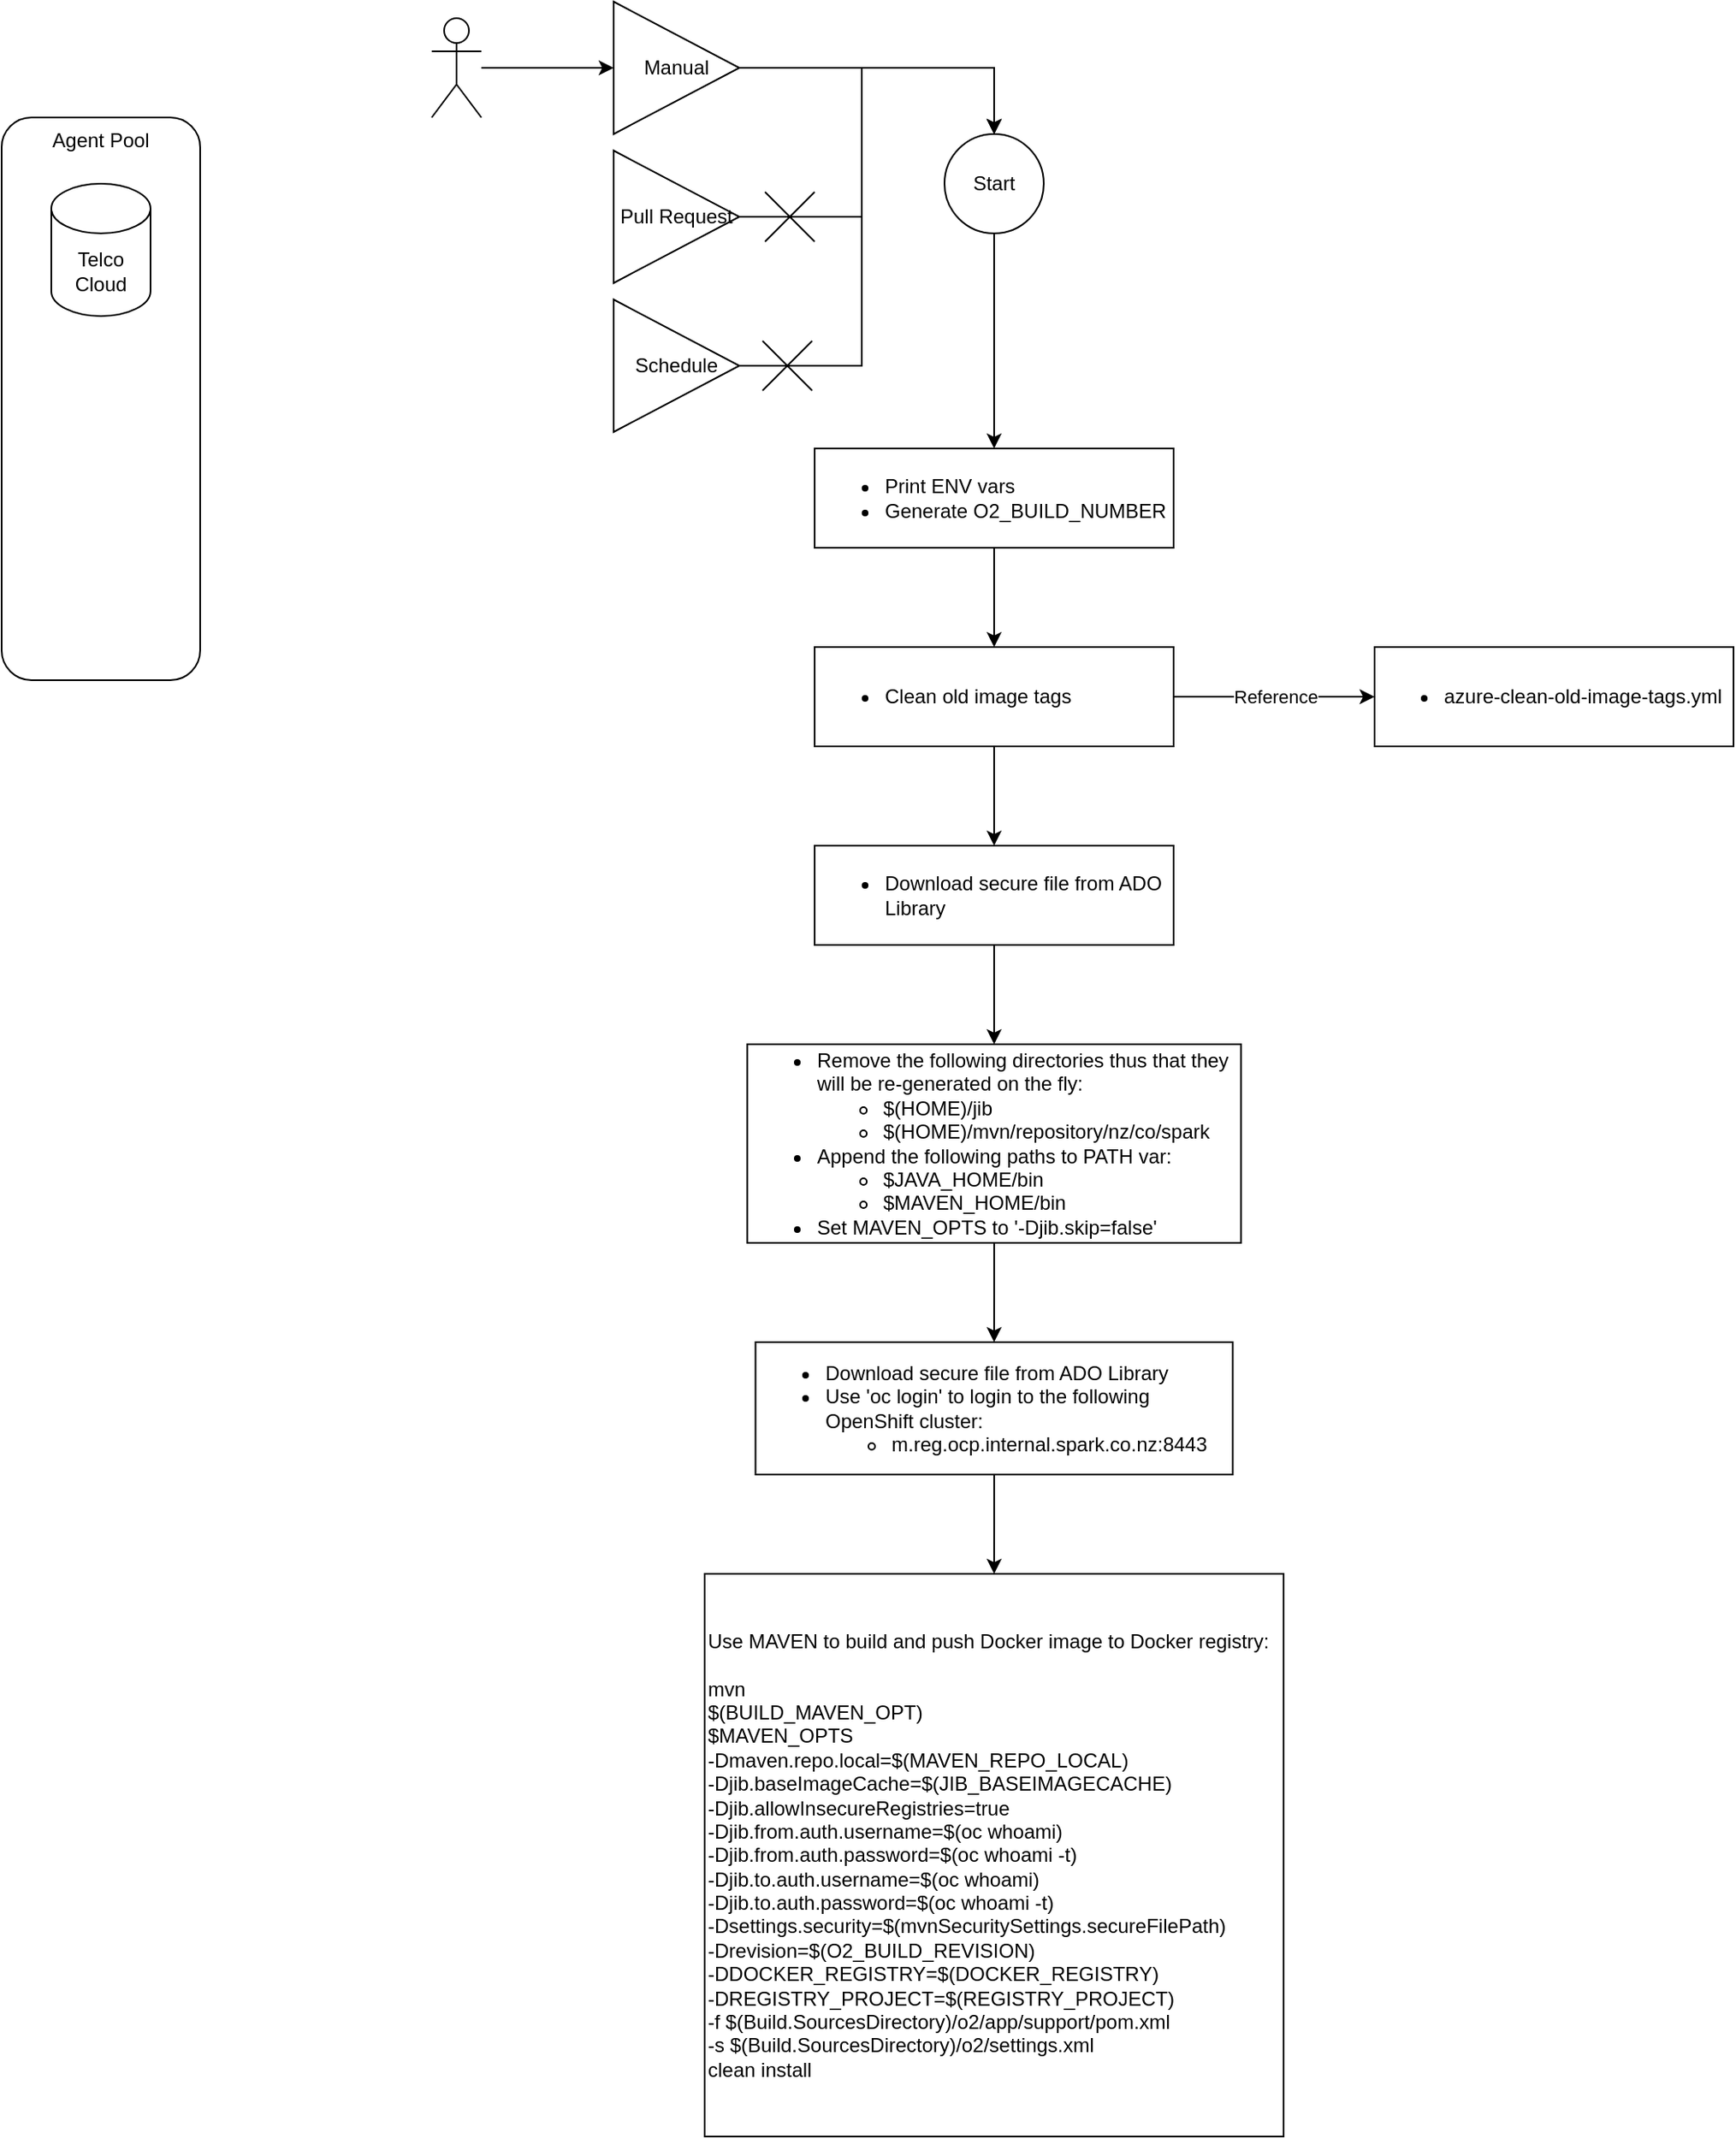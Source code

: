 <mxfile version="21.6.6" type="github">
  <diagram name="Page-1" id="vr03KfxtmkKFMguLnpdO">
    <mxGraphModel dx="684" dy="441" grid="1" gridSize="10" guides="1" tooltips="1" connect="1" arrows="1" fold="1" page="1" pageScale="1" pageWidth="827" pageHeight="1169" math="0" shadow="0">
      <root>
        <mxCell id="0" />
        <mxCell id="1" parent="0" />
        <mxCell id="I9Uy7T2hmdNrnqf8XXNY-4" value="Agent Pool" style="rounded=1;whiteSpace=wrap;html=1;align=center;verticalAlign=top;" vertex="1" parent="1">
          <mxGeometry x="70" y="70" width="120" height="340" as="geometry" />
        </mxCell>
        <mxCell id="I9Uy7T2hmdNrnqf8XXNY-2" value="Telco Cloud" style="shape=cylinder3;whiteSpace=wrap;html=1;boundedLbl=1;backgroundOutline=1;size=15;" vertex="1" parent="1">
          <mxGeometry x="100" y="110" width="60" height="80" as="geometry" />
        </mxCell>
        <mxCell id="I9Uy7T2hmdNrnqf8XXNY-13" style="edgeStyle=orthogonalEdgeStyle;rounded=0;orthogonalLoop=1;jettySize=auto;html=1;entryX=0.5;entryY=0;entryDx=0;entryDy=0;" edge="1" parent="1" source="I9Uy7T2hmdNrnqf8XXNY-5" target="I9Uy7T2hmdNrnqf8XXNY-11">
          <mxGeometry relative="1" as="geometry" />
        </mxCell>
        <mxCell id="I9Uy7T2hmdNrnqf8XXNY-5" value="Manual" style="triangle;whiteSpace=wrap;html=1;align=center;" vertex="1" parent="1">
          <mxGeometry x="440" width="76" height="80" as="geometry" />
        </mxCell>
        <mxCell id="I9Uy7T2hmdNrnqf8XXNY-18" style="edgeStyle=orthogonalEdgeStyle;rounded=0;orthogonalLoop=1;jettySize=auto;html=1;entryX=0.5;entryY=0;entryDx=0;entryDy=0;" edge="1" parent="1" source="I9Uy7T2hmdNrnqf8XXNY-8" target="I9Uy7T2hmdNrnqf8XXNY-11">
          <mxGeometry relative="1" as="geometry">
            <Array as="points">
              <mxPoint x="590" y="130" />
              <mxPoint x="590" y="40" />
              <mxPoint x="670" y="40" />
            </Array>
          </mxGeometry>
        </mxCell>
        <mxCell id="I9Uy7T2hmdNrnqf8XXNY-8" value="Pull Request" style="triangle;whiteSpace=wrap;html=1;align=center;" vertex="1" parent="1">
          <mxGeometry x="440" y="90" width="76" height="80" as="geometry" />
        </mxCell>
        <mxCell id="I9Uy7T2hmdNrnqf8XXNY-17" style="edgeStyle=orthogonalEdgeStyle;rounded=0;orthogonalLoop=1;jettySize=auto;html=1;" edge="1" parent="1" source="I9Uy7T2hmdNrnqf8XXNY-9">
          <mxGeometry relative="1" as="geometry">
            <mxPoint x="670" y="80" as="targetPoint" />
            <Array as="points">
              <mxPoint x="590" y="220" />
              <mxPoint x="590" y="40" />
              <mxPoint x="670" y="40" />
            </Array>
          </mxGeometry>
        </mxCell>
        <mxCell id="I9Uy7T2hmdNrnqf8XXNY-9" value="Schedule" style="triangle;whiteSpace=wrap;html=1;align=center;" vertex="1" parent="1">
          <mxGeometry x="440" y="180" width="76" height="80" as="geometry" />
        </mxCell>
        <mxCell id="I9Uy7T2hmdNrnqf8XXNY-27" style="edgeStyle=orthogonalEdgeStyle;rounded=0;orthogonalLoop=1;jettySize=auto;html=1;entryX=0.5;entryY=0;entryDx=0;entryDy=0;" edge="1" parent="1" source="I9Uy7T2hmdNrnqf8XXNY-10" target="I9Uy7T2hmdNrnqf8XXNY-26">
          <mxGeometry relative="1" as="geometry" />
        </mxCell>
        <mxCell id="I9Uy7T2hmdNrnqf8XXNY-10" value="&lt;ul&gt;&lt;li&gt;Print ENV vars&lt;/li&gt;&lt;li&gt;Generate O2_BUILD_NUMBER&lt;/li&gt;&lt;/ul&gt;" style="rounded=0;whiteSpace=wrap;html=1;align=left;labelBorderColor=none;" vertex="1" parent="1">
          <mxGeometry x="561.5" y="270" width="217" height="60" as="geometry" />
        </mxCell>
        <mxCell id="I9Uy7T2hmdNrnqf8XXNY-12" style="edgeStyle=orthogonalEdgeStyle;rounded=0;orthogonalLoop=1;jettySize=auto;html=1;entryX=0.5;entryY=0;entryDx=0;entryDy=0;" edge="1" parent="1" source="I9Uy7T2hmdNrnqf8XXNY-11" target="I9Uy7T2hmdNrnqf8XXNY-10">
          <mxGeometry relative="1" as="geometry" />
        </mxCell>
        <mxCell id="I9Uy7T2hmdNrnqf8XXNY-11" value="Start" style="ellipse;whiteSpace=wrap;html=1;aspect=fixed;" vertex="1" parent="1">
          <mxGeometry x="640" y="80" width="60" height="60" as="geometry" />
        </mxCell>
        <mxCell id="I9Uy7T2hmdNrnqf8XXNY-15" style="edgeStyle=orthogonalEdgeStyle;rounded=0;orthogonalLoop=1;jettySize=auto;html=1;entryX=0;entryY=0.5;entryDx=0;entryDy=0;" edge="1" parent="1" source="I9Uy7T2hmdNrnqf8XXNY-14" target="I9Uy7T2hmdNrnqf8XXNY-5">
          <mxGeometry relative="1" as="geometry" />
        </mxCell>
        <mxCell id="I9Uy7T2hmdNrnqf8XXNY-14" value="" style="shape=umlActor;verticalLabelPosition=bottom;verticalAlign=top;html=1;outlineConnect=0;" vertex="1" parent="1">
          <mxGeometry x="330" y="10" width="30" height="60" as="geometry" />
        </mxCell>
        <mxCell id="I9Uy7T2hmdNrnqf8XXNY-22" value="" style="group" vertex="1" connectable="0" parent="1">
          <mxGeometry x="531.5" y="115" width="30" height="30" as="geometry" />
        </mxCell>
        <mxCell id="I9Uy7T2hmdNrnqf8XXNY-20" value="" style="endArrow=none;html=1;rounded=0;" edge="1" parent="I9Uy7T2hmdNrnqf8XXNY-22">
          <mxGeometry width="50" height="50" relative="1" as="geometry">
            <mxPoint y="30" as="sourcePoint" />
            <mxPoint x="30" as="targetPoint" />
          </mxGeometry>
        </mxCell>
        <mxCell id="I9Uy7T2hmdNrnqf8XXNY-21" value="" style="endArrow=none;html=1;rounded=0;" edge="1" parent="I9Uy7T2hmdNrnqf8XXNY-22">
          <mxGeometry width="50" height="50" relative="1" as="geometry">
            <mxPoint x="30" y="30" as="sourcePoint" />
            <mxPoint as="targetPoint" />
          </mxGeometry>
        </mxCell>
        <mxCell id="I9Uy7T2hmdNrnqf8XXNY-23" value="" style="group" vertex="1" connectable="0" parent="1">
          <mxGeometry x="530" y="205" width="30" height="30" as="geometry" />
        </mxCell>
        <mxCell id="I9Uy7T2hmdNrnqf8XXNY-24" value="" style="endArrow=none;html=1;rounded=0;" edge="1" parent="I9Uy7T2hmdNrnqf8XXNY-23">
          <mxGeometry width="50" height="50" relative="1" as="geometry">
            <mxPoint y="30" as="sourcePoint" />
            <mxPoint x="30" as="targetPoint" />
          </mxGeometry>
        </mxCell>
        <mxCell id="I9Uy7T2hmdNrnqf8XXNY-25" value="" style="endArrow=none;html=1;rounded=0;" edge="1" parent="I9Uy7T2hmdNrnqf8XXNY-23">
          <mxGeometry width="50" height="50" relative="1" as="geometry">
            <mxPoint x="30" y="30" as="sourcePoint" />
            <mxPoint as="targetPoint" />
          </mxGeometry>
        </mxCell>
        <mxCell id="I9Uy7T2hmdNrnqf8XXNY-29" value="Reference" style="edgeStyle=orthogonalEdgeStyle;rounded=0;orthogonalLoop=1;jettySize=auto;html=1;entryX=0;entryY=0.5;entryDx=0;entryDy=0;" edge="1" parent="1" source="I9Uy7T2hmdNrnqf8XXNY-26" target="I9Uy7T2hmdNrnqf8XXNY-28">
          <mxGeometry relative="1" as="geometry" />
        </mxCell>
        <mxCell id="I9Uy7T2hmdNrnqf8XXNY-31" style="edgeStyle=orthogonalEdgeStyle;rounded=0;orthogonalLoop=1;jettySize=auto;html=1;entryX=0.5;entryY=0;entryDx=0;entryDy=0;" edge="1" parent="1" source="I9Uy7T2hmdNrnqf8XXNY-26" target="I9Uy7T2hmdNrnqf8XXNY-30">
          <mxGeometry relative="1" as="geometry" />
        </mxCell>
        <mxCell id="I9Uy7T2hmdNrnqf8XXNY-26" value="&lt;ul&gt;&lt;li&gt;Clean old image tags&lt;/li&gt;&lt;/ul&gt;" style="rounded=0;whiteSpace=wrap;html=1;align=left;labelBorderColor=none;" vertex="1" parent="1">
          <mxGeometry x="561.5" y="390" width="217" height="60" as="geometry" />
        </mxCell>
        <mxCell id="I9Uy7T2hmdNrnqf8XXNY-28" value="&lt;ul&gt;&lt;li&gt;azure-clean-old-image-tags.yml&lt;/li&gt;&lt;/ul&gt;" style="rounded=0;whiteSpace=wrap;html=1;align=left;labelBorderColor=none;" vertex="1" parent="1">
          <mxGeometry x="900" y="390" width="217" height="60" as="geometry" />
        </mxCell>
        <mxCell id="I9Uy7T2hmdNrnqf8XXNY-35" style="edgeStyle=orthogonalEdgeStyle;rounded=0;orthogonalLoop=1;jettySize=auto;html=1;entryX=0.5;entryY=0;entryDx=0;entryDy=0;" edge="1" parent="1" source="I9Uy7T2hmdNrnqf8XXNY-30" target="I9Uy7T2hmdNrnqf8XXNY-34">
          <mxGeometry relative="1" as="geometry" />
        </mxCell>
        <mxCell id="I9Uy7T2hmdNrnqf8XXNY-30" value="&lt;ul&gt;&lt;li&gt;Download secure file from ADO Library&lt;/li&gt;&lt;/ul&gt;" style="rounded=0;whiteSpace=wrap;html=1;align=left;labelBorderColor=none;" vertex="1" parent="1">
          <mxGeometry x="561.5" y="510" width="217" height="60" as="geometry" />
        </mxCell>
        <mxCell id="I9Uy7T2hmdNrnqf8XXNY-37" style="edgeStyle=orthogonalEdgeStyle;rounded=0;orthogonalLoop=1;jettySize=auto;html=1;entryX=0.5;entryY=0;entryDx=0;entryDy=0;" edge="1" parent="1" source="I9Uy7T2hmdNrnqf8XXNY-34" target="I9Uy7T2hmdNrnqf8XXNY-36">
          <mxGeometry relative="1" as="geometry" />
        </mxCell>
        <mxCell id="I9Uy7T2hmdNrnqf8XXNY-34" value="&lt;ul&gt;&lt;li&gt;Remove the following directories thus that they will be re-generated on the fly:&lt;/li&gt;&lt;ul&gt;&lt;li&gt;$(HOME)/jib&lt;/li&gt;&lt;li&gt;$(HOME)/mvn/repository/nz/co/spark&lt;/li&gt;&lt;/ul&gt;&lt;li&gt;Append the following paths to PATH var:&lt;/li&gt;&lt;ul&gt;&lt;li&gt;$JAVA_HOME/bin&lt;/li&gt;&lt;li&gt;$MAVEN_HOME/bin&lt;/li&gt;&lt;/ul&gt;&lt;li&gt;Set MAVEN_OPTS to &#39;-Djib.skip=false&#39;&lt;/li&gt;&lt;/ul&gt;" style="rounded=0;whiteSpace=wrap;html=1;align=left;labelBorderColor=none;strokeColor=default;" vertex="1" parent="1">
          <mxGeometry x="520.75" y="630" width="298.5" height="120" as="geometry" />
        </mxCell>
        <mxCell id="I9Uy7T2hmdNrnqf8XXNY-41" style="edgeStyle=orthogonalEdgeStyle;rounded=0;orthogonalLoop=1;jettySize=auto;html=1;entryX=0.5;entryY=0;entryDx=0;entryDy=0;" edge="1" parent="1" source="I9Uy7T2hmdNrnqf8XXNY-36" target="I9Uy7T2hmdNrnqf8XXNY-40">
          <mxGeometry relative="1" as="geometry" />
        </mxCell>
        <mxCell id="I9Uy7T2hmdNrnqf8XXNY-36" value="&lt;ul&gt;&lt;li&gt;Download secure file from ADO Library&lt;/li&gt;&lt;li&gt;Use &#39;oc login&#39; to login to the following OpenShift cluster:&lt;/li&gt;&lt;ul&gt;&lt;li&gt;m.reg.ocp.internal.spark.co.nz:8443&lt;/li&gt;&lt;/ul&gt;&lt;/ul&gt;" style="rounded=0;whiteSpace=wrap;html=1;align=left;labelBorderColor=none;" vertex="1" parent="1">
          <mxGeometry x="525.75" y="810" width="288.5" height="80" as="geometry" />
        </mxCell>
        <mxCell id="I9Uy7T2hmdNrnqf8XXNY-40" value="Use MAVEN to build and push Docker image to Docker registry:&lt;br&gt;&lt;br&gt;mvn&lt;br&gt;$(BUILD_MAVEN_OPT)&lt;br&gt;$MAVEN_OPTS&lt;br&gt;-Dmaven.repo.local=$(MAVEN_REPO_LOCAL)&lt;br&gt;-Djib.baseImageCache=$(JIB_BASEIMAGECACHE)&lt;br&gt;-Djib.allowInsecureRegistries=true&lt;br&gt;-Djib.from.auth.username=$(oc whoami)&lt;br&gt;-Djib.from.auth.password=$(oc whoami -t)&lt;br&gt;-Djib.to.auth.username=$(oc whoami)&lt;br&gt;-Djib.to.auth.password=$(oc whoami -t)&lt;br&gt;-Dsettings.security=$(mvnSecuritySettings.secureFilePath)&lt;br&gt;-Drevision=$(O2_BUILD_REVISION)&lt;br&gt;-DDOCKER_REGISTRY=$(DOCKER_REGISTRY)&lt;br&gt;-DREGISTRY_PROJECT=$(REGISTRY_PROJECT)&lt;br&gt;-f $(Build.SourcesDirectory)/o2/app/support/pom.xml&lt;br&gt;-s $(Build.SourcesDirectory)/o2/settings.xml&lt;br&gt;clean install" style="rounded=0;whiteSpace=wrap;html=1;align=left;" vertex="1" parent="1">
          <mxGeometry x="495" y="950" width="350" height="340" as="geometry" />
        </mxCell>
      </root>
    </mxGraphModel>
  </diagram>
</mxfile>
